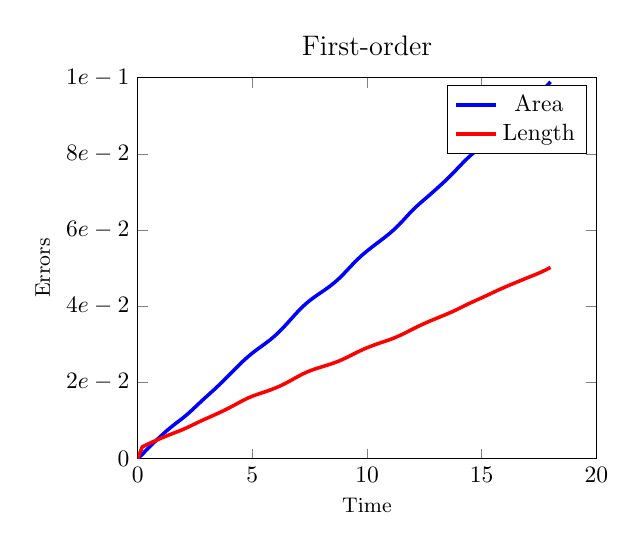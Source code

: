 \begin{tikzpicture}[scale=0.85]

\begin{axis}[
  xmin = 0,
  xmax = 20, 
  ymin = 0,
  ymax = 1e-1,
  xtick = {0,5,10,15,20},
  xticklabels = {$0$,$5$,$10$,$15$,$20$},
  ytick = {0,2e-2,4e-2,6e-2,8e-2,1e-1},
  yticklabels = {$0$,$2e-2$,$4e-2$,$6e-2$,$8e-2$,$1e-1$},
  xlabel = {Time},
  ylabel = {Errors},
  label style = {font=\small},
  legend entries = {Area,Length},
  title = {\large{First-order}}
  ]

\addplot [mark=none,blue,line width=1.5] table{
0.0e+00 0.0e+00
2.0e-01 1.112e-03
4.0e-01 2.388e-03
6.0e-01 3.588e-03
8.0e-01 4.739e-03
1.0e+00 5.862e-03
1.2e+00 6.952e-03
1.4e+00 7.985e-03
1.6e+00 8.946e-03
1.8e+00 9.862e-03
2.0e+00 1.08e-02
2.2e+00 1.181e-02
2.4e+00 1.291e-02
2.6e+00 1.405e-02
2.8e+00 1.518e-02
3.0e+00 1.628e-02
3.2e+00 1.737e-02
3.4e+00 1.847e-02
3.6e+00 1.961e-02
3.8e+00 2.078e-02
4.0e+00 2.199e-02
4.2e+00 2.321e-02
4.4e+00 2.443e-02
4.6e+00 2.56e-02
4.8e+00 2.669e-02
5.0e+00 2.769e-02
5.2e+00 2.861e-02
5.4e+00 2.948e-02
5.6e+00 3.036e-02
5.8e+00 3.129e-02
6.0e+00 3.232e-02
6.2e+00 3.346e-02
6.4e+00 3.47e-02
6.6e+00 3.603e-02
6.8e+00 3.737e-02
7.0e+00 3.869e-02
7.2e+00 3.99e-02
7.4e+00 4.098e-02
7.6e+00 4.193e-02
7.8e+00 4.279e-02
8.0e+00 4.362e-02
8.2e+00 4.444e-02
8.4e+00 4.532e-02
8.6e+00 4.629e-02
8.8e+00 4.738e-02
9.0e+00 4.859e-02
9.2e+00 4.987e-02
9.4e+00 5.115e-02
9.6e+00 5.236e-02
9.8e+00 5.347e-02
1.0e+01 5.448e-02
1.02e+01 5.543e-02
1.04e+01 5.636e-02
1.06e+01 5.726e-02
1.08e+01 5.819e-02
1.1e+01 5.916e-02
1.12e+01 6.022e-02
1.14e+01 6.14e-02
1.16e+01 6.268e-02
1.18e+01 6.4e-02
1.2e+01 6.526e-02
1.22e+01 6.641e-02
1.24e+01 6.748e-02
1.26e+01 6.851e-02
1.28e+01 6.956e-02
1.3e+01 7.063e-02
1.32e+01 7.172e-02
1.34e+01 7.283e-02
1.36e+01 7.4e-02
1.38e+01 7.522e-02
1.4e+01 7.649e-02
1.42e+01 7.774e-02
1.44e+01 7.893e-02
1.46e+01 8.002e-02
1.48e+01 8.105e-02
1.5e+01 8.21e-02
1.52e+01 8.321e-02
1.54e+01 8.443e-02
1.56e+01 8.569e-02
1.58e+01 8.692e-02
1.6e+01 8.808e-02
1.62e+01 8.918e-02
1.64e+01 9.024e-02
1.66e+01 9.125e-02
1.68e+01 9.222e-02
1.7e+01 9.316e-02
1.72e+01 9.412e-02
1.74e+01 9.514e-02
1.76e+01 9.627e-02
1.78e+01 9.753e-02
1.8e+01 9.887e-02
};

\addplot [mark=none,red,line width=1.5] table{
0.0e+00 0.0e+00
2.0e-01 3.057e-03
4.0e-01 3.676e-03
6.0e-01 4.24e-03
8.0e-01 4.776e-03
1.0e+00 5.298e-03
1.2e+00 5.805e-03
1.4e+00 6.292e-03
1.6e+00 6.757e-03
1.8e+00 7.22e-03
2.0e+00 7.713e-03
2.2e+00 8.259e-03
2.4e+00 8.845e-03
2.6e+00 9.432e-03
2.8e+00 9.998e-03
3.0e+00 1.054e-02
3.2e+00 1.107e-02
3.4e+00 1.161e-02
3.6e+00 1.216e-02
3.8e+00 1.274e-02
4.0e+00 1.335e-02
4.2e+00 1.399e-02
4.4e+00 1.464e-02
4.6e+00 1.528e-02
4.8e+00 1.587e-02
5.0e+00 1.638e-02
5.2e+00 1.682e-02
5.4e+00 1.722e-02
5.6e+00 1.763e-02
5.8e+00 1.805e-02
6.0e+00 1.852e-02
6.2e+00 1.904e-02
6.4e+00 1.962e-02
6.6e+00 2.025e-02
6.8e+00 2.092e-02
7.0e+00 2.159e-02
7.2e+00 2.222e-02
7.4e+00 2.277e-02
7.6e+00 2.324e-02
7.8e+00 2.365e-02
8.0e+00 2.403e-02
8.2e+00 2.44e-02
8.4e+00 2.478e-02
8.6e+00 2.52e-02
8.8e+00 2.567e-02
9.0e+00 2.62e-02
9.2e+00 2.679e-02
9.4e+00 2.74e-02
9.6e+00 2.8e-02
9.8e+00 2.857e-02
1.0e+01 2.909e-02
1.02e+01 2.956e-02
1.04e+01 3.0e-02
1.06e+01 3.042e-02
1.08e+01 3.082e-02
1.1e+01 3.124e-02
1.12e+01 3.17e-02
1.14e+01 3.222e-02
1.16e+01 3.279e-02
1.18e+01 3.34e-02
1.2e+01 3.402e-02
1.22e+01 3.462e-02
1.24e+01 3.518e-02
1.26e+01 3.572e-02
1.28e+01 3.624e-02
1.3e+01 3.674e-02
1.32e+01 3.723e-02
1.34e+01 3.772e-02
1.36e+01 3.824e-02
1.38e+01 3.878e-02
1.4e+01 3.936e-02
1.42e+01 3.996e-02
1.44e+01 4.055e-02
1.46e+01 4.112e-02
1.48e+01 4.166e-02
1.5e+01 4.22e-02
1.52e+01 4.275e-02
1.54e+01 4.332e-02
1.56e+01 4.389e-02
1.58e+01 4.444e-02
1.6e+01 4.497e-02
1.62e+01 4.549e-02
1.64e+01 4.599e-02
1.66e+01 4.649e-02
1.68e+01 4.698e-02
1.7e+01 4.747e-02
1.72e+01 4.795e-02
1.74e+01 4.844e-02
1.76e+01 4.897e-02
1.78e+01 4.955e-02
1.8e+01 5.016e-02
};

\end{axis}

%\draw[gray,thin] (0,0) grid +(3,4);

\end{tikzpicture}

